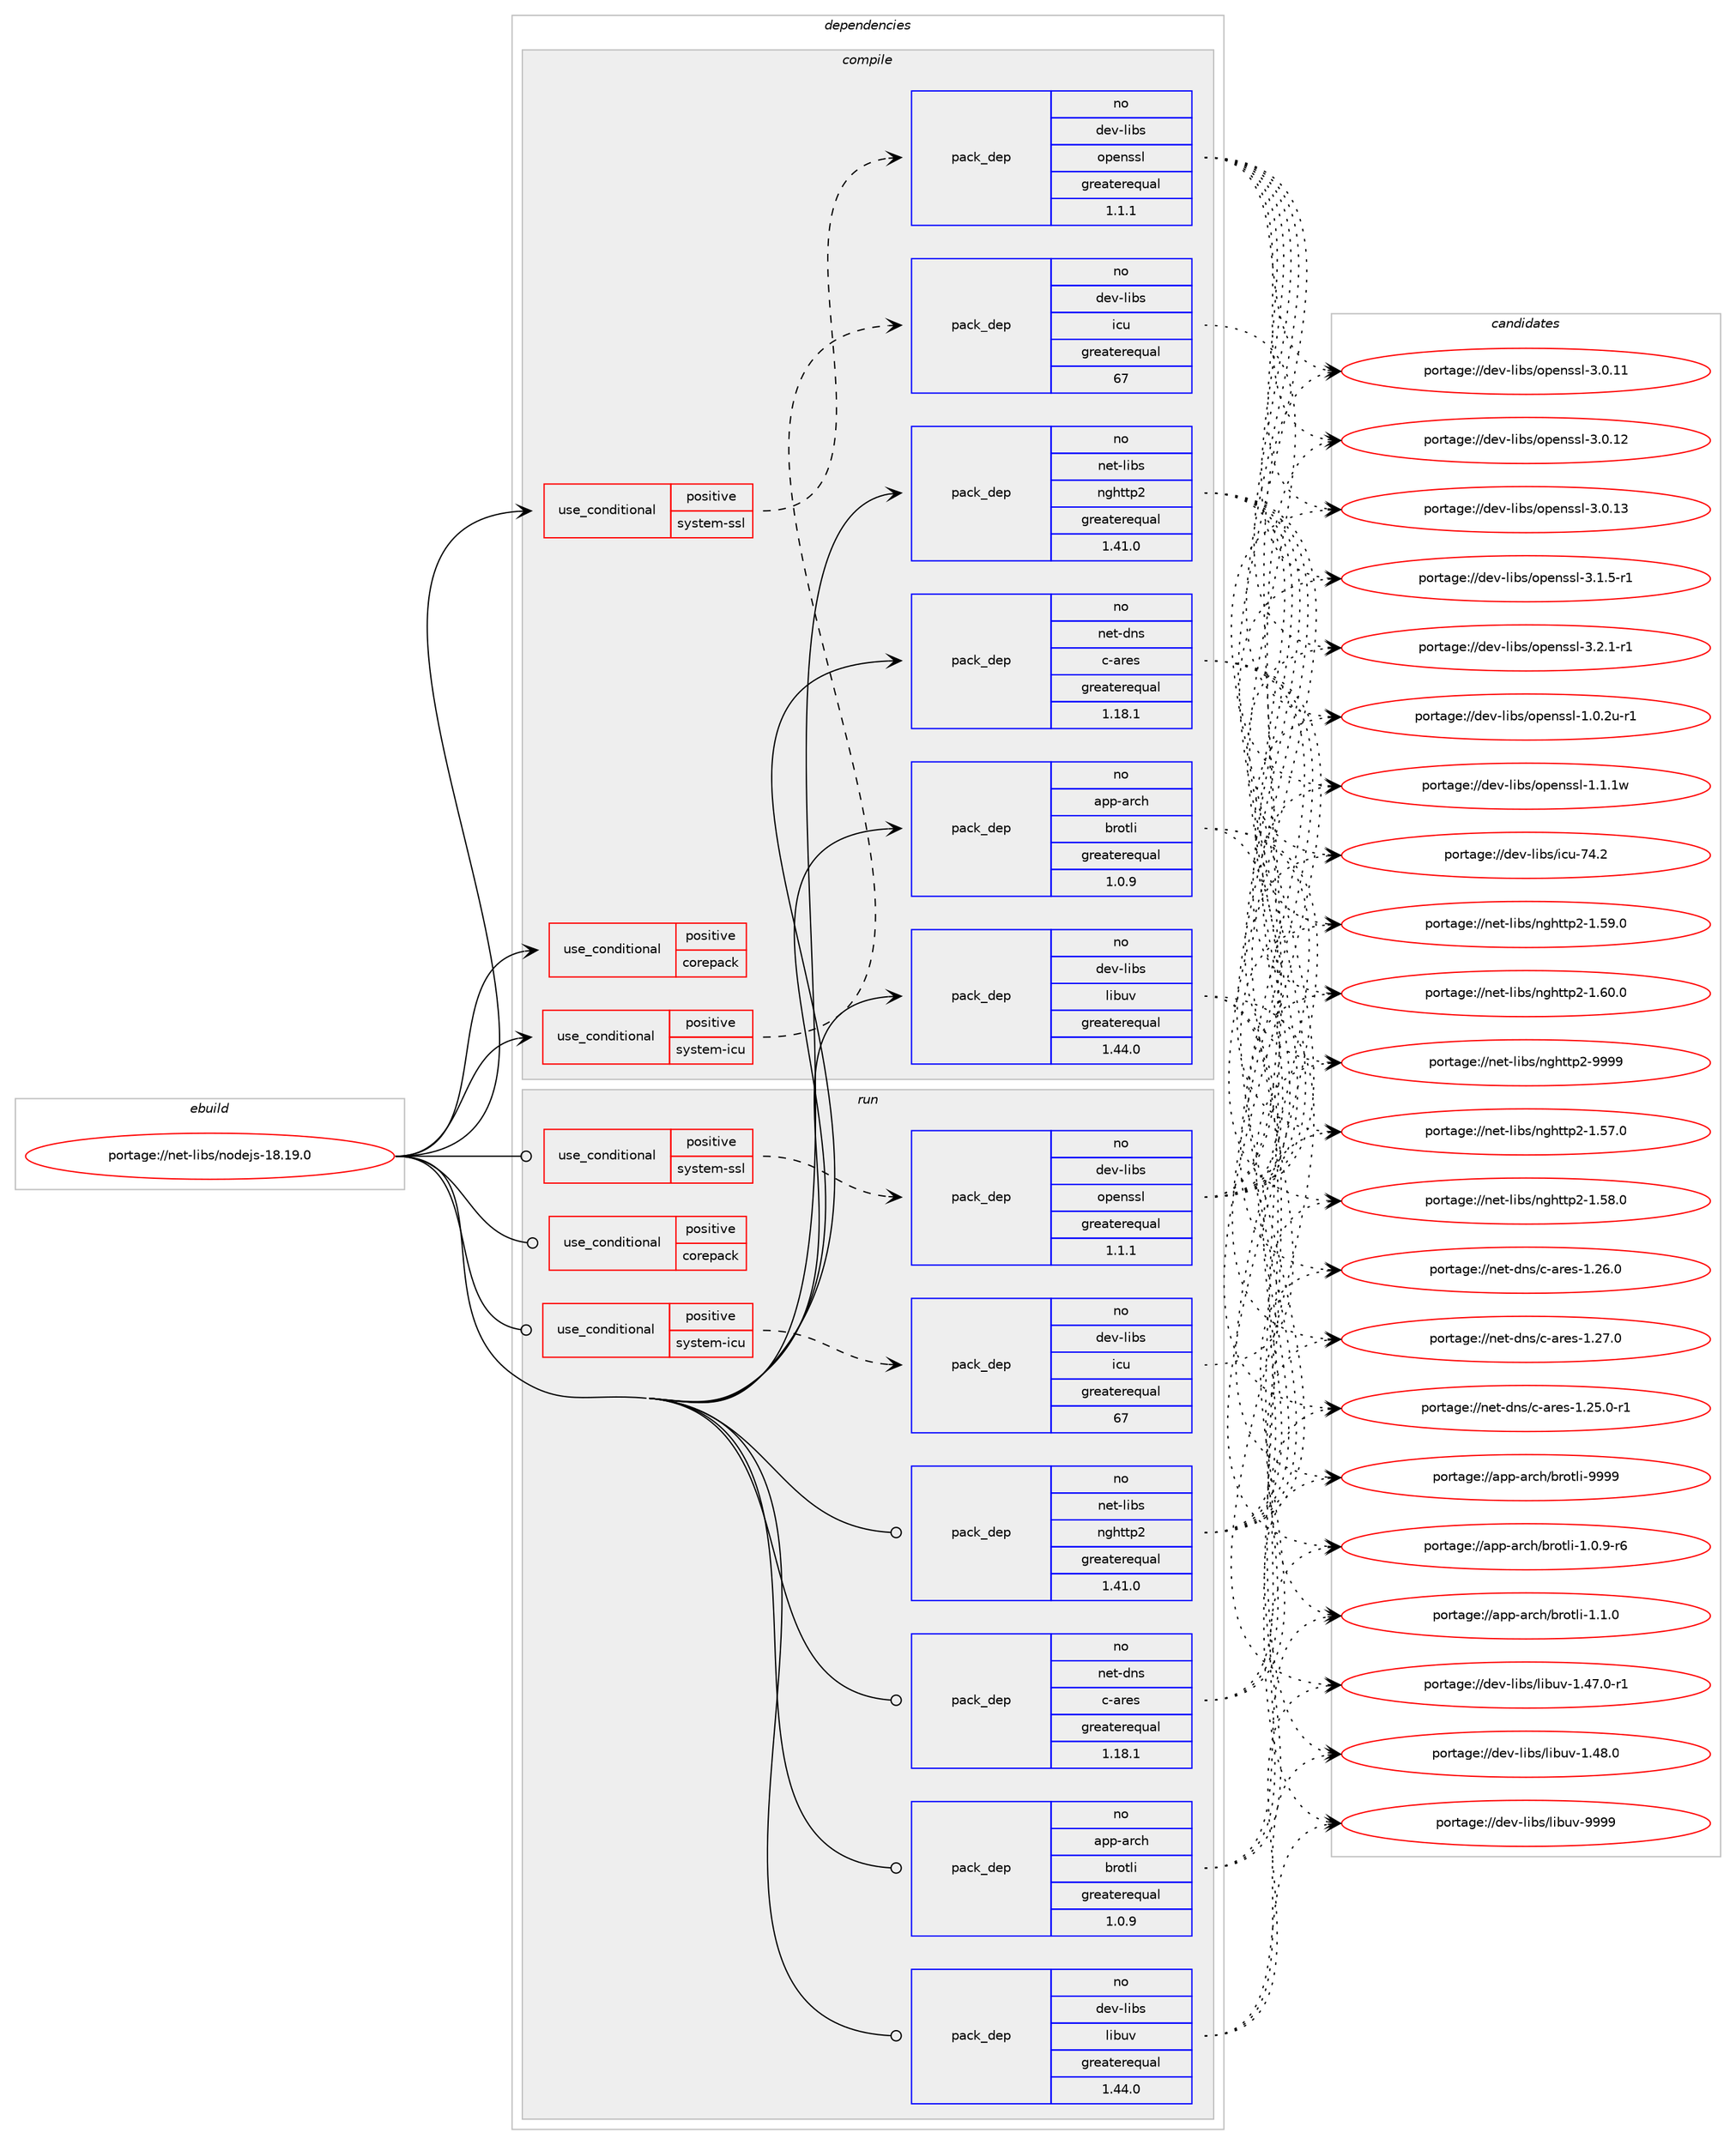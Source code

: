 digraph prolog {

# *************
# Graph options
# *************

newrank=true;
concentrate=true;
compound=true;
graph [rankdir=LR,fontname=Helvetica,fontsize=10,ranksep=1.5];#, ranksep=2.5, nodesep=0.2];
edge  [arrowhead=vee];
node  [fontname=Helvetica,fontsize=10];

# **********
# The ebuild
# **********

subgraph cluster_leftcol {
color=gray;
rank=same;
label=<<i>ebuild</i>>;
id [label="portage://net-libs/nodejs-18.19.0", color=red, width=4, href="../net-libs/nodejs-18.19.0.svg"];
}

# ****************
# The dependencies
# ****************

subgraph cluster_midcol {
color=gray;
label=<<i>dependencies</i>>;
subgraph cluster_compile {
fillcolor="#eeeeee";
style=filled;
label=<<i>compile</i>>;
subgraph cond2533 {
dependency3607 [label=<<TABLE BORDER="0" CELLBORDER="1" CELLSPACING="0" CELLPADDING="4"><TR><TD ROWSPAN="3" CELLPADDING="10">use_conditional</TD></TR><TR><TD>positive</TD></TR><TR><TD>corepack</TD></TR></TABLE>>, shape=none, color=red];
# *** BEGIN UNKNOWN DEPENDENCY TYPE (TODO) ***
# dependency3607 -> package_dependency(portage://net-libs/nodejs-18.19.0,install,weak,sys-apps,yarn,none,[,,],[],[])
# *** END UNKNOWN DEPENDENCY TYPE (TODO) ***

}
id:e -> dependency3607:w [weight=20,style="solid",arrowhead="vee"];
subgraph cond2534 {
dependency3608 [label=<<TABLE BORDER="0" CELLBORDER="1" CELLSPACING="0" CELLPADDING="4"><TR><TD ROWSPAN="3" CELLPADDING="10">use_conditional</TD></TR><TR><TD>positive</TD></TR><TR><TD>system-icu</TD></TR></TABLE>>, shape=none, color=red];
subgraph pack1026 {
dependency3609 [label=<<TABLE BORDER="0" CELLBORDER="1" CELLSPACING="0" CELLPADDING="4" WIDTH="220"><TR><TD ROWSPAN="6" CELLPADDING="30">pack_dep</TD></TR><TR><TD WIDTH="110">no</TD></TR><TR><TD>dev-libs</TD></TR><TR><TD>icu</TD></TR><TR><TD>greaterequal</TD></TR><TR><TD>67</TD></TR></TABLE>>, shape=none, color=blue];
}
dependency3608:e -> dependency3609:w [weight=20,style="dashed",arrowhead="vee"];
}
id:e -> dependency3608:w [weight=20,style="solid",arrowhead="vee"];
subgraph cond2535 {
dependency3610 [label=<<TABLE BORDER="0" CELLBORDER="1" CELLSPACING="0" CELLPADDING="4"><TR><TD ROWSPAN="3" CELLPADDING="10">use_conditional</TD></TR><TR><TD>positive</TD></TR><TR><TD>system-ssl</TD></TR></TABLE>>, shape=none, color=red];
subgraph pack1027 {
dependency3611 [label=<<TABLE BORDER="0" CELLBORDER="1" CELLSPACING="0" CELLPADDING="4" WIDTH="220"><TR><TD ROWSPAN="6" CELLPADDING="30">pack_dep</TD></TR><TR><TD WIDTH="110">no</TD></TR><TR><TD>dev-libs</TD></TR><TR><TD>openssl</TD></TR><TR><TD>greaterequal</TD></TR><TR><TD>1.1.1</TD></TR></TABLE>>, shape=none, color=blue];
}
dependency3610:e -> dependency3611:w [weight=20,style="dashed",arrowhead="vee"];
}
id:e -> dependency3610:w [weight=20,style="solid",arrowhead="vee"];
subgraph pack1028 {
dependency3612 [label=<<TABLE BORDER="0" CELLBORDER="1" CELLSPACING="0" CELLPADDING="4" WIDTH="220"><TR><TD ROWSPAN="6" CELLPADDING="30">pack_dep</TD></TR><TR><TD WIDTH="110">no</TD></TR><TR><TD>app-arch</TD></TR><TR><TD>brotli</TD></TR><TR><TD>greaterequal</TD></TR><TR><TD>1.0.9</TD></TR></TABLE>>, shape=none, color=blue];
}
id:e -> dependency3612:w [weight=20,style="solid",arrowhead="vee"];
subgraph pack1029 {
dependency3613 [label=<<TABLE BORDER="0" CELLBORDER="1" CELLSPACING="0" CELLPADDING="4" WIDTH="220"><TR><TD ROWSPAN="6" CELLPADDING="30">pack_dep</TD></TR><TR><TD WIDTH="110">no</TD></TR><TR><TD>dev-libs</TD></TR><TR><TD>libuv</TD></TR><TR><TD>greaterequal</TD></TR><TR><TD>1.44.0</TD></TR></TABLE>>, shape=none, color=blue];
}
id:e -> dependency3613:w [weight=20,style="solid",arrowhead="vee"];
subgraph pack1030 {
dependency3614 [label=<<TABLE BORDER="0" CELLBORDER="1" CELLSPACING="0" CELLPADDING="4" WIDTH="220"><TR><TD ROWSPAN="6" CELLPADDING="30">pack_dep</TD></TR><TR><TD WIDTH="110">no</TD></TR><TR><TD>net-dns</TD></TR><TR><TD>c-ares</TD></TR><TR><TD>greaterequal</TD></TR><TR><TD>1.18.1</TD></TR></TABLE>>, shape=none, color=blue];
}
id:e -> dependency3614:w [weight=20,style="solid",arrowhead="vee"];
subgraph pack1031 {
dependency3615 [label=<<TABLE BORDER="0" CELLBORDER="1" CELLSPACING="0" CELLPADDING="4" WIDTH="220"><TR><TD ROWSPAN="6" CELLPADDING="30">pack_dep</TD></TR><TR><TD WIDTH="110">no</TD></TR><TR><TD>net-libs</TD></TR><TR><TD>nghttp2</TD></TR><TR><TD>greaterequal</TD></TR><TR><TD>1.41.0</TD></TR></TABLE>>, shape=none, color=blue];
}
id:e -> dependency3615:w [weight=20,style="solid",arrowhead="vee"];
# *** BEGIN UNKNOWN DEPENDENCY TYPE (TODO) ***
# id -> package_dependency(portage://net-libs/nodejs-18.19.0,install,no,sys-devel,gcc,none,[,,],any_different_slot,[])
# *** END UNKNOWN DEPENDENCY TYPE (TODO) ***

# *** BEGIN UNKNOWN DEPENDENCY TYPE (TODO) ***
# id -> package_dependency(portage://net-libs/nodejs-18.19.0,install,no,sys-libs,zlib,none,[,,],[],[])
# *** END UNKNOWN DEPENDENCY TYPE (TODO) ***

}
subgraph cluster_compileandrun {
fillcolor="#eeeeee";
style=filled;
label=<<i>compile and run</i>>;
}
subgraph cluster_run {
fillcolor="#eeeeee";
style=filled;
label=<<i>run</i>>;
subgraph cond2536 {
dependency3616 [label=<<TABLE BORDER="0" CELLBORDER="1" CELLSPACING="0" CELLPADDING="4"><TR><TD ROWSPAN="3" CELLPADDING="10">use_conditional</TD></TR><TR><TD>positive</TD></TR><TR><TD>corepack</TD></TR></TABLE>>, shape=none, color=red];
# *** BEGIN UNKNOWN DEPENDENCY TYPE (TODO) ***
# dependency3616 -> package_dependency(portage://net-libs/nodejs-18.19.0,run,weak,sys-apps,yarn,none,[,,],[],[])
# *** END UNKNOWN DEPENDENCY TYPE (TODO) ***

}
id:e -> dependency3616:w [weight=20,style="solid",arrowhead="odot"];
subgraph cond2537 {
dependency3617 [label=<<TABLE BORDER="0" CELLBORDER="1" CELLSPACING="0" CELLPADDING="4"><TR><TD ROWSPAN="3" CELLPADDING="10">use_conditional</TD></TR><TR><TD>positive</TD></TR><TR><TD>system-icu</TD></TR></TABLE>>, shape=none, color=red];
subgraph pack1032 {
dependency3618 [label=<<TABLE BORDER="0" CELLBORDER="1" CELLSPACING="0" CELLPADDING="4" WIDTH="220"><TR><TD ROWSPAN="6" CELLPADDING="30">pack_dep</TD></TR><TR><TD WIDTH="110">no</TD></TR><TR><TD>dev-libs</TD></TR><TR><TD>icu</TD></TR><TR><TD>greaterequal</TD></TR><TR><TD>67</TD></TR></TABLE>>, shape=none, color=blue];
}
dependency3617:e -> dependency3618:w [weight=20,style="dashed",arrowhead="vee"];
}
id:e -> dependency3617:w [weight=20,style="solid",arrowhead="odot"];
subgraph cond2538 {
dependency3619 [label=<<TABLE BORDER="0" CELLBORDER="1" CELLSPACING="0" CELLPADDING="4"><TR><TD ROWSPAN="3" CELLPADDING="10">use_conditional</TD></TR><TR><TD>positive</TD></TR><TR><TD>system-ssl</TD></TR></TABLE>>, shape=none, color=red];
subgraph pack1033 {
dependency3620 [label=<<TABLE BORDER="0" CELLBORDER="1" CELLSPACING="0" CELLPADDING="4" WIDTH="220"><TR><TD ROWSPAN="6" CELLPADDING="30">pack_dep</TD></TR><TR><TD WIDTH="110">no</TD></TR><TR><TD>dev-libs</TD></TR><TR><TD>openssl</TD></TR><TR><TD>greaterequal</TD></TR><TR><TD>1.1.1</TD></TR></TABLE>>, shape=none, color=blue];
}
dependency3619:e -> dependency3620:w [weight=20,style="dashed",arrowhead="vee"];
}
id:e -> dependency3619:w [weight=20,style="solid",arrowhead="odot"];
subgraph pack1034 {
dependency3621 [label=<<TABLE BORDER="0" CELLBORDER="1" CELLSPACING="0" CELLPADDING="4" WIDTH="220"><TR><TD ROWSPAN="6" CELLPADDING="30">pack_dep</TD></TR><TR><TD WIDTH="110">no</TD></TR><TR><TD>app-arch</TD></TR><TR><TD>brotli</TD></TR><TR><TD>greaterequal</TD></TR><TR><TD>1.0.9</TD></TR></TABLE>>, shape=none, color=blue];
}
id:e -> dependency3621:w [weight=20,style="solid",arrowhead="odot"];
subgraph pack1035 {
dependency3622 [label=<<TABLE BORDER="0" CELLBORDER="1" CELLSPACING="0" CELLPADDING="4" WIDTH="220"><TR><TD ROWSPAN="6" CELLPADDING="30">pack_dep</TD></TR><TR><TD WIDTH="110">no</TD></TR><TR><TD>dev-libs</TD></TR><TR><TD>libuv</TD></TR><TR><TD>greaterequal</TD></TR><TR><TD>1.44.0</TD></TR></TABLE>>, shape=none, color=blue];
}
id:e -> dependency3622:w [weight=20,style="solid",arrowhead="odot"];
subgraph pack1036 {
dependency3623 [label=<<TABLE BORDER="0" CELLBORDER="1" CELLSPACING="0" CELLPADDING="4" WIDTH="220"><TR><TD ROWSPAN="6" CELLPADDING="30">pack_dep</TD></TR><TR><TD WIDTH="110">no</TD></TR><TR><TD>net-dns</TD></TR><TR><TD>c-ares</TD></TR><TR><TD>greaterequal</TD></TR><TR><TD>1.18.1</TD></TR></TABLE>>, shape=none, color=blue];
}
id:e -> dependency3623:w [weight=20,style="solid",arrowhead="odot"];
subgraph pack1037 {
dependency3624 [label=<<TABLE BORDER="0" CELLBORDER="1" CELLSPACING="0" CELLPADDING="4" WIDTH="220"><TR><TD ROWSPAN="6" CELLPADDING="30">pack_dep</TD></TR><TR><TD WIDTH="110">no</TD></TR><TR><TD>net-libs</TD></TR><TR><TD>nghttp2</TD></TR><TR><TD>greaterequal</TD></TR><TR><TD>1.41.0</TD></TR></TABLE>>, shape=none, color=blue];
}
id:e -> dependency3624:w [weight=20,style="solid",arrowhead="odot"];
# *** BEGIN UNKNOWN DEPENDENCY TYPE (TODO) ***
# id -> package_dependency(portage://net-libs/nodejs-18.19.0,run,no,sys-devel,gcc,none,[,,],any_different_slot,[])
# *** END UNKNOWN DEPENDENCY TYPE (TODO) ***

# *** BEGIN UNKNOWN DEPENDENCY TYPE (TODO) ***
# id -> package_dependency(portage://net-libs/nodejs-18.19.0,run,no,sys-libs,zlib,none,[,,],[],[])
# *** END UNKNOWN DEPENDENCY TYPE (TODO) ***

}
}

# **************
# The candidates
# **************

subgraph cluster_choices {
rank=same;
color=gray;
label=<<i>candidates</i>>;

subgraph choice1026 {
color=black;
nodesep=1;
choice100101118451081059811547105991174555524650 [label="portage://dev-libs/icu-74.2", color=red, width=4,href="../dev-libs/icu-74.2.svg"];
dependency3609:e -> choice100101118451081059811547105991174555524650:w [style=dotted,weight="100"];
}
subgraph choice1027 {
color=black;
nodesep=1;
choice1001011184510810598115471111121011101151151084549464846501174511449 [label="portage://dev-libs/openssl-1.0.2u-r1", color=red, width=4,href="../dev-libs/openssl-1.0.2u-r1.svg"];
choice100101118451081059811547111112101110115115108454946494649119 [label="portage://dev-libs/openssl-1.1.1w", color=red, width=4,href="../dev-libs/openssl-1.1.1w.svg"];
choice10010111845108105981154711111210111011511510845514648464949 [label="portage://dev-libs/openssl-3.0.11", color=red, width=4,href="../dev-libs/openssl-3.0.11.svg"];
choice10010111845108105981154711111210111011511510845514648464950 [label="portage://dev-libs/openssl-3.0.12", color=red, width=4,href="../dev-libs/openssl-3.0.12.svg"];
choice10010111845108105981154711111210111011511510845514648464951 [label="portage://dev-libs/openssl-3.0.13", color=red, width=4,href="../dev-libs/openssl-3.0.13.svg"];
choice1001011184510810598115471111121011101151151084551464946534511449 [label="portage://dev-libs/openssl-3.1.5-r1", color=red, width=4,href="../dev-libs/openssl-3.1.5-r1.svg"];
choice1001011184510810598115471111121011101151151084551465046494511449 [label="portage://dev-libs/openssl-3.2.1-r1", color=red, width=4,href="../dev-libs/openssl-3.2.1-r1.svg"];
dependency3611:e -> choice1001011184510810598115471111121011101151151084549464846501174511449:w [style=dotted,weight="100"];
dependency3611:e -> choice100101118451081059811547111112101110115115108454946494649119:w [style=dotted,weight="100"];
dependency3611:e -> choice10010111845108105981154711111210111011511510845514648464949:w [style=dotted,weight="100"];
dependency3611:e -> choice10010111845108105981154711111210111011511510845514648464950:w [style=dotted,weight="100"];
dependency3611:e -> choice10010111845108105981154711111210111011511510845514648464951:w [style=dotted,weight="100"];
dependency3611:e -> choice1001011184510810598115471111121011101151151084551464946534511449:w [style=dotted,weight="100"];
dependency3611:e -> choice1001011184510810598115471111121011101151151084551465046494511449:w [style=dotted,weight="100"];
}
subgraph choice1028 {
color=black;
nodesep=1;
choice9711211245971149910447981141111161081054549464846574511454 [label="portage://app-arch/brotli-1.0.9-r6", color=red, width=4,href="../app-arch/brotli-1.0.9-r6.svg"];
choice971121124597114991044798114111116108105454946494648 [label="portage://app-arch/brotli-1.1.0", color=red, width=4,href="../app-arch/brotli-1.1.0.svg"];
choice9711211245971149910447981141111161081054557575757 [label="portage://app-arch/brotli-9999", color=red, width=4,href="../app-arch/brotli-9999.svg"];
dependency3612:e -> choice9711211245971149910447981141111161081054549464846574511454:w [style=dotted,weight="100"];
dependency3612:e -> choice971121124597114991044798114111116108105454946494648:w [style=dotted,weight="100"];
dependency3612:e -> choice9711211245971149910447981141111161081054557575757:w [style=dotted,weight="100"];
}
subgraph choice1029 {
color=black;
nodesep=1;
choice10010111845108105981154710810598117118454946525546484511449 [label="portage://dev-libs/libuv-1.47.0-r1", color=red, width=4,href="../dev-libs/libuv-1.47.0-r1.svg"];
choice1001011184510810598115471081059811711845494652564648 [label="portage://dev-libs/libuv-1.48.0", color=red, width=4,href="../dev-libs/libuv-1.48.0.svg"];
choice100101118451081059811547108105981171184557575757 [label="portage://dev-libs/libuv-9999", color=red, width=4,href="../dev-libs/libuv-9999.svg"];
dependency3613:e -> choice10010111845108105981154710810598117118454946525546484511449:w [style=dotted,weight="100"];
dependency3613:e -> choice1001011184510810598115471081059811711845494652564648:w [style=dotted,weight="100"];
dependency3613:e -> choice100101118451081059811547108105981171184557575757:w [style=dotted,weight="100"];
}
subgraph choice1030 {
color=black;
nodesep=1;
choice1101011164510011011547994597114101115454946505346484511449 [label="portage://net-dns/c-ares-1.25.0-r1", color=red, width=4,href="../net-dns/c-ares-1.25.0-r1.svg"];
choice110101116451001101154799459711410111545494650544648 [label="portage://net-dns/c-ares-1.26.0", color=red, width=4,href="../net-dns/c-ares-1.26.0.svg"];
choice110101116451001101154799459711410111545494650554648 [label="portage://net-dns/c-ares-1.27.0", color=red, width=4,href="../net-dns/c-ares-1.27.0.svg"];
dependency3614:e -> choice1101011164510011011547994597114101115454946505346484511449:w [style=dotted,weight="100"];
dependency3614:e -> choice110101116451001101154799459711410111545494650544648:w [style=dotted,weight="100"];
dependency3614:e -> choice110101116451001101154799459711410111545494650554648:w [style=dotted,weight="100"];
}
subgraph choice1031 {
color=black;
nodesep=1;
choice1101011164510810598115471101031041161161125045494653554648 [label="portage://net-libs/nghttp2-1.57.0", color=red, width=4,href="../net-libs/nghttp2-1.57.0.svg"];
choice1101011164510810598115471101031041161161125045494653564648 [label="portage://net-libs/nghttp2-1.58.0", color=red, width=4,href="../net-libs/nghttp2-1.58.0.svg"];
choice1101011164510810598115471101031041161161125045494653574648 [label="portage://net-libs/nghttp2-1.59.0", color=red, width=4,href="../net-libs/nghttp2-1.59.0.svg"];
choice1101011164510810598115471101031041161161125045494654484648 [label="portage://net-libs/nghttp2-1.60.0", color=red, width=4,href="../net-libs/nghttp2-1.60.0.svg"];
choice110101116451081059811547110103104116116112504557575757 [label="portage://net-libs/nghttp2-9999", color=red, width=4,href="../net-libs/nghttp2-9999.svg"];
dependency3615:e -> choice1101011164510810598115471101031041161161125045494653554648:w [style=dotted,weight="100"];
dependency3615:e -> choice1101011164510810598115471101031041161161125045494653564648:w [style=dotted,weight="100"];
dependency3615:e -> choice1101011164510810598115471101031041161161125045494653574648:w [style=dotted,weight="100"];
dependency3615:e -> choice1101011164510810598115471101031041161161125045494654484648:w [style=dotted,weight="100"];
dependency3615:e -> choice110101116451081059811547110103104116116112504557575757:w [style=dotted,weight="100"];
}
subgraph choice1032 {
color=black;
nodesep=1;
choice100101118451081059811547105991174555524650 [label="portage://dev-libs/icu-74.2", color=red, width=4,href="../dev-libs/icu-74.2.svg"];
dependency3618:e -> choice100101118451081059811547105991174555524650:w [style=dotted,weight="100"];
}
subgraph choice1033 {
color=black;
nodesep=1;
choice1001011184510810598115471111121011101151151084549464846501174511449 [label="portage://dev-libs/openssl-1.0.2u-r1", color=red, width=4,href="../dev-libs/openssl-1.0.2u-r1.svg"];
choice100101118451081059811547111112101110115115108454946494649119 [label="portage://dev-libs/openssl-1.1.1w", color=red, width=4,href="../dev-libs/openssl-1.1.1w.svg"];
choice10010111845108105981154711111210111011511510845514648464949 [label="portage://dev-libs/openssl-3.0.11", color=red, width=4,href="../dev-libs/openssl-3.0.11.svg"];
choice10010111845108105981154711111210111011511510845514648464950 [label="portage://dev-libs/openssl-3.0.12", color=red, width=4,href="../dev-libs/openssl-3.0.12.svg"];
choice10010111845108105981154711111210111011511510845514648464951 [label="portage://dev-libs/openssl-3.0.13", color=red, width=4,href="../dev-libs/openssl-3.0.13.svg"];
choice1001011184510810598115471111121011101151151084551464946534511449 [label="portage://dev-libs/openssl-3.1.5-r1", color=red, width=4,href="../dev-libs/openssl-3.1.5-r1.svg"];
choice1001011184510810598115471111121011101151151084551465046494511449 [label="portage://dev-libs/openssl-3.2.1-r1", color=red, width=4,href="../dev-libs/openssl-3.2.1-r1.svg"];
dependency3620:e -> choice1001011184510810598115471111121011101151151084549464846501174511449:w [style=dotted,weight="100"];
dependency3620:e -> choice100101118451081059811547111112101110115115108454946494649119:w [style=dotted,weight="100"];
dependency3620:e -> choice10010111845108105981154711111210111011511510845514648464949:w [style=dotted,weight="100"];
dependency3620:e -> choice10010111845108105981154711111210111011511510845514648464950:w [style=dotted,weight="100"];
dependency3620:e -> choice10010111845108105981154711111210111011511510845514648464951:w [style=dotted,weight="100"];
dependency3620:e -> choice1001011184510810598115471111121011101151151084551464946534511449:w [style=dotted,weight="100"];
dependency3620:e -> choice1001011184510810598115471111121011101151151084551465046494511449:w [style=dotted,weight="100"];
}
subgraph choice1034 {
color=black;
nodesep=1;
choice9711211245971149910447981141111161081054549464846574511454 [label="portage://app-arch/brotli-1.0.9-r6", color=red, width=4,href="../app-arch/brotli-1.0.9-r6.svg"];
choice971121124597114991044798114111116108105454946494648 [label="portage://app-arch/brotli-1.1.0", color=red, width=4,href="../app-arch/brotli-1.1.0.svg"];
choice9711211245971149910447981141111161081054557575757 [label="portage://app-arch/brotli-9999", color=red, width=4,href="../app-arch/brotli-9999.svg"];
dependency3621:e -> choice9711211245971149910447981141111161081054549464846574511454:w [style=dotted,weight="100"];
dependency3621:e -> choice971121124597114991044798114111116108105454946494648:w [style=dotted,weight="100"];
dependency3621:e -> choice9711211245971149910447981141111161081054557575757:w [style=dotted,weight="100"];
}
subgraph choice1035 {
color=black;
nodesep=1;
choice10010111845108105981154710810598117118454946525546484511449 [label="portage://dev-libs/libuv-1.47.0-r1", color=red, width=4,href="../dev-libs/libuv-1.47.0-r1.svg"];
choice1001011184510810598115471081059811711845494652564648 [label="portage://dev-libs/libuv-1.48.0", color=red, width=4,href="../dev-libs/libuv-1.48.0.svg"];
choice100101118451081059811547108105981171184557575757 [label="portage://dev-libs/libuv-9999", color=red, width=4,href="../dev-libs/libuv-9999.svg"];
dependency3622:e -> choice10010111845108105981154710810598117118454946525546484511449:w [style=dotted,weight="100"];
dependency3622:e -> choice1001011184510810598115471081059811711845494652564648:w [style=dotted,weight="100"];
dependency3622:e -> choice100101118451081059811547108105981171184557575757:w [style=dotted,weight="100"];
}
subgraph choice1036 {
color=black;
nodesep=1;
choice1101011164510011011547994597114101115454946505346484511449 [label="portage://net-dns/c-ares-1.25.0-r1", color=red, width=4,href="../net-dns/c-ares-1.25.0-r1.svg"];
choice110101116451001101154799459711410111545494650544648 [label="portage://net-dns/c-ares-1.26.0", color=red, width=4,href="../net-dns/c-ares-1.26.0.svg"];
choice110101116451001101154799459711410111545494650554648 [label="portage://net-dns/c-ares-1.27.0", color=red, width=4,href="../net-dns/c-ares-1.27.0.svg"];
dependency3623:e -> choice1101011164510011011547994597114101115454946505346484511449:w [style=dotted,weight="100"];
dependency3623:e -> choice110101116451001101154799459711410111545494650544648:w [style=dotted,weight="100"];
dependency3623:e -> choice110101116451001101154799459711410111545494650554648:w [style=dotted,weight="100"];
}
subgraph choice1037 {
color=black;
nodesep=1;
choice1101011164510810598115471101031041161161125045494653554648 [label="portage://net-libs/nghttp2-1.57.0", color=red, width=4,href="../net-libs/nghttp2-1.57.0.svg"];
choice1101011164510810598115471101031041161161125045494653564648 [label="portage://net-libs/nghttp2-1.58.0", color=red, width=4,href="../net-libs/nghttp2-1.58.0.svg"];
choice1101011164510810598115471101031041161161125045494653574648 [label="portage://net-libs/nghttp2-1.59.0", color=red, width=4,href="../net-libs/nghttp2-1.59.0.svg"];
choice1101011164510810598115471101031041161161125045494654484648 [label="portage://net-libs/nghttp2-1.60.0", color=red, width=4,href="../net-libs/nghttp2-1.60.0.svg"];
choice110101116451081059811547110103104116116112504557575757 [label="portage://net-libs/nghttp2-9999", color=red, width=4,href="../net-libs/nghttp2-9999.svg"];
dependency3624:e -> choice1101011164510810598115471101031041161161125045494653554648:w [style=dotted,weight="100"];
dependency3624:e -> choice1101011164510810598115471101031041161161125045494653564648:w [style=dotted,weight="100"];
dependency3624:e -> choice1101011164510810598115471101031041161161125045494653574648:w [style=dotted,weight="100"];
dependency3624:e -> choice1101011164510810598115471101031041161161125045494654484648:w [style=dotted,weight="100"];
dependency3624:e -> choice110101116451081059811547110103104116116112504557575757:w [style=dotted,weight="100"];
}
}

}
